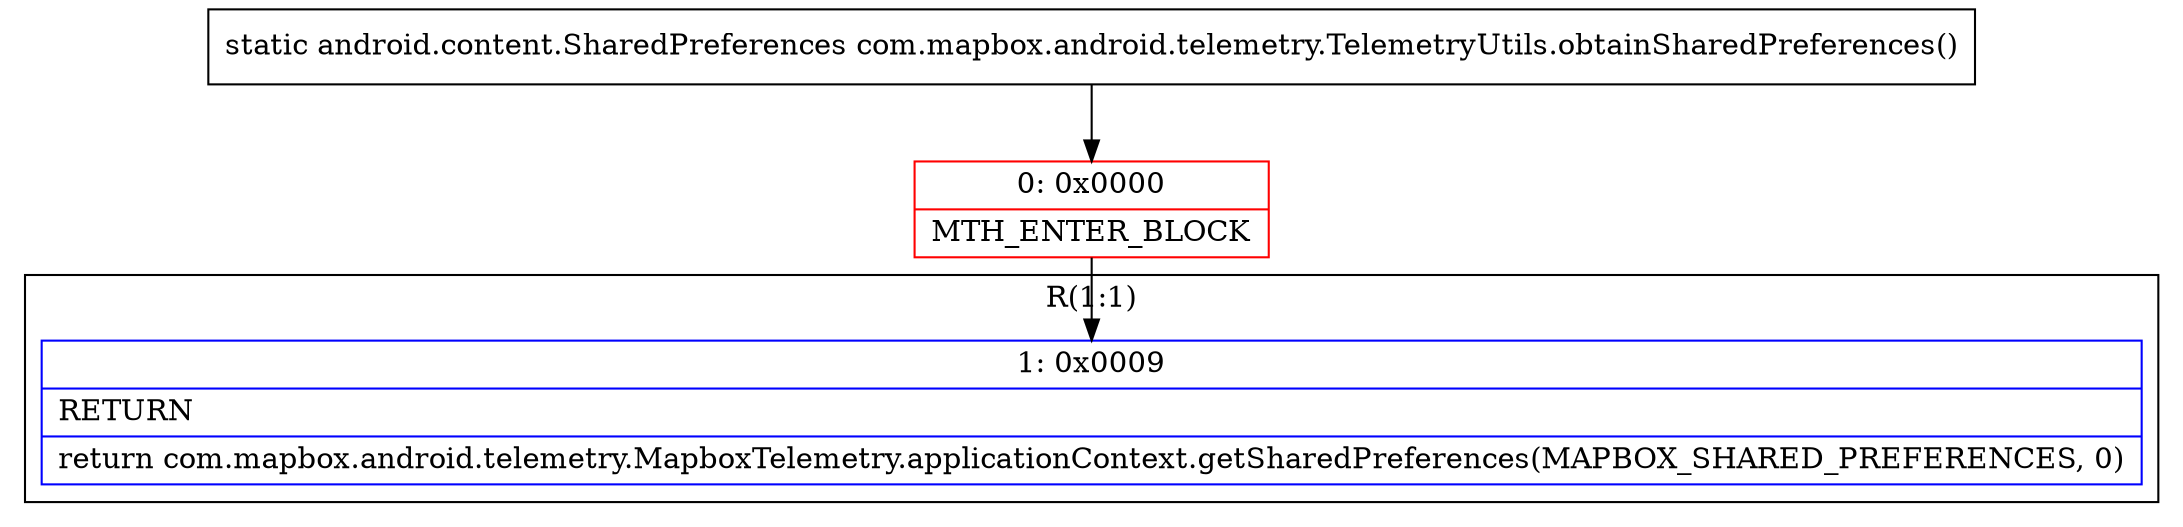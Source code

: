 digraph "CFG forcom.mapbox.android.telemetry.TelemetryUtils.obtainSharedPreferences()Landroid\/content\/SharedPreferences;" {
subgraph cluster_Region_1673057308 {
label = "R(1:1)";
node [shape=record,color=blue];
Node_1 [shape=record,label="{1\:\ 0x0009|RETURN\l|return com.mapbox.android.telemetry.MapboxTelemetry.applicationContext.getSharedPreferences(MAPBOX_SHARED_PREFERENCES, 0)\l}"];
}
Node_0 [shape=record,color=red,label="{0\:\ 0x0000|MTH_ENTER_BLOCK\l}"];
MethodNode[shape=record,label="{static android.content.SharedPreferences com.mapbox.android.telemetry.TelemetryUtils.obtainSharedPreferences() }"];
MethodNode -> Node_0;
Node_0 -> Node_1;
}

